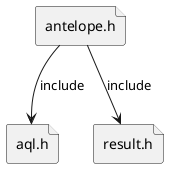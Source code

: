 @startuml api
file antelope.h
file aql.h
file result.h

antelope.h -down-> aql.h : include
antelope.h -down-> result.h : include
@enduml